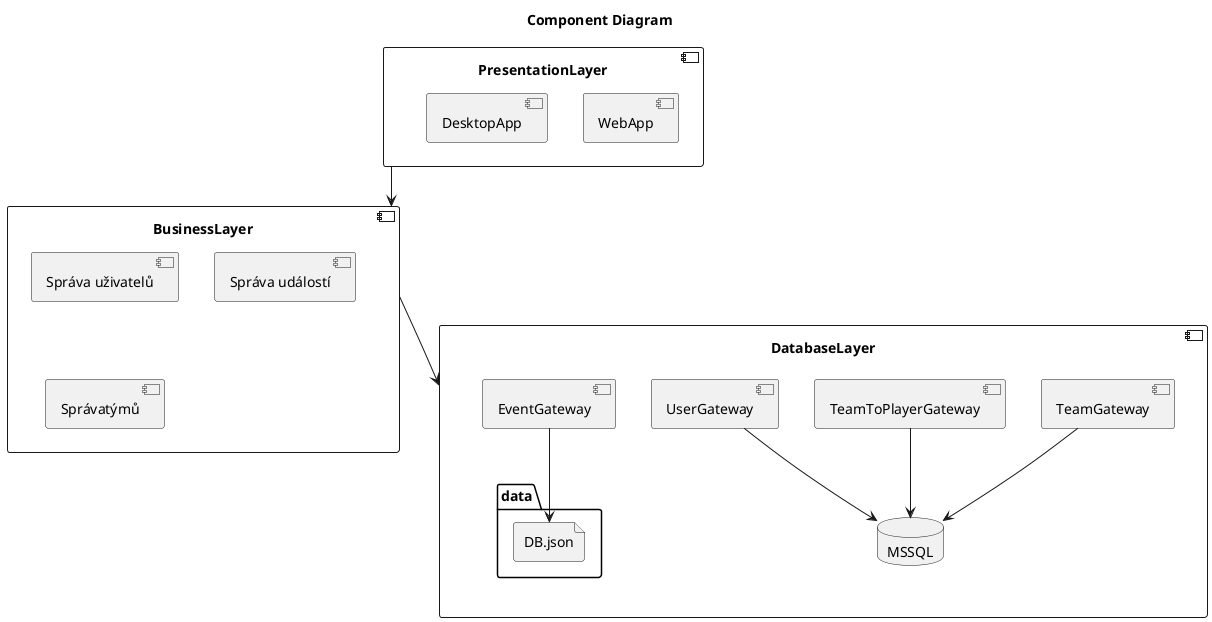 @startuml
title Component Diagram

component "PresentationLayer" as PL {
    component WebApp
    component DesktopApp
}

component "BusinessLayer" as BL {
    component "Správa uživatelů"
    component "Správa událostí"
    component "Správatýmů"
}

component "DatabaseLayer" as DL {
    together {
        component "TeamGateway" as TG
        component "TeamToPlayerGateway" as TTPG
        component "UserGateway" as UG
        database MSSQL as DB
    }
    
    together {
    component "EventGateway" as EG
        folder data {
            file DB.json as JSONDB
        }
    }

    TG --> DB
    TTPG --> DB
    UG --> DB

    EG --> JSONDB
}

BL --> DL
PL --> BL

@enduml